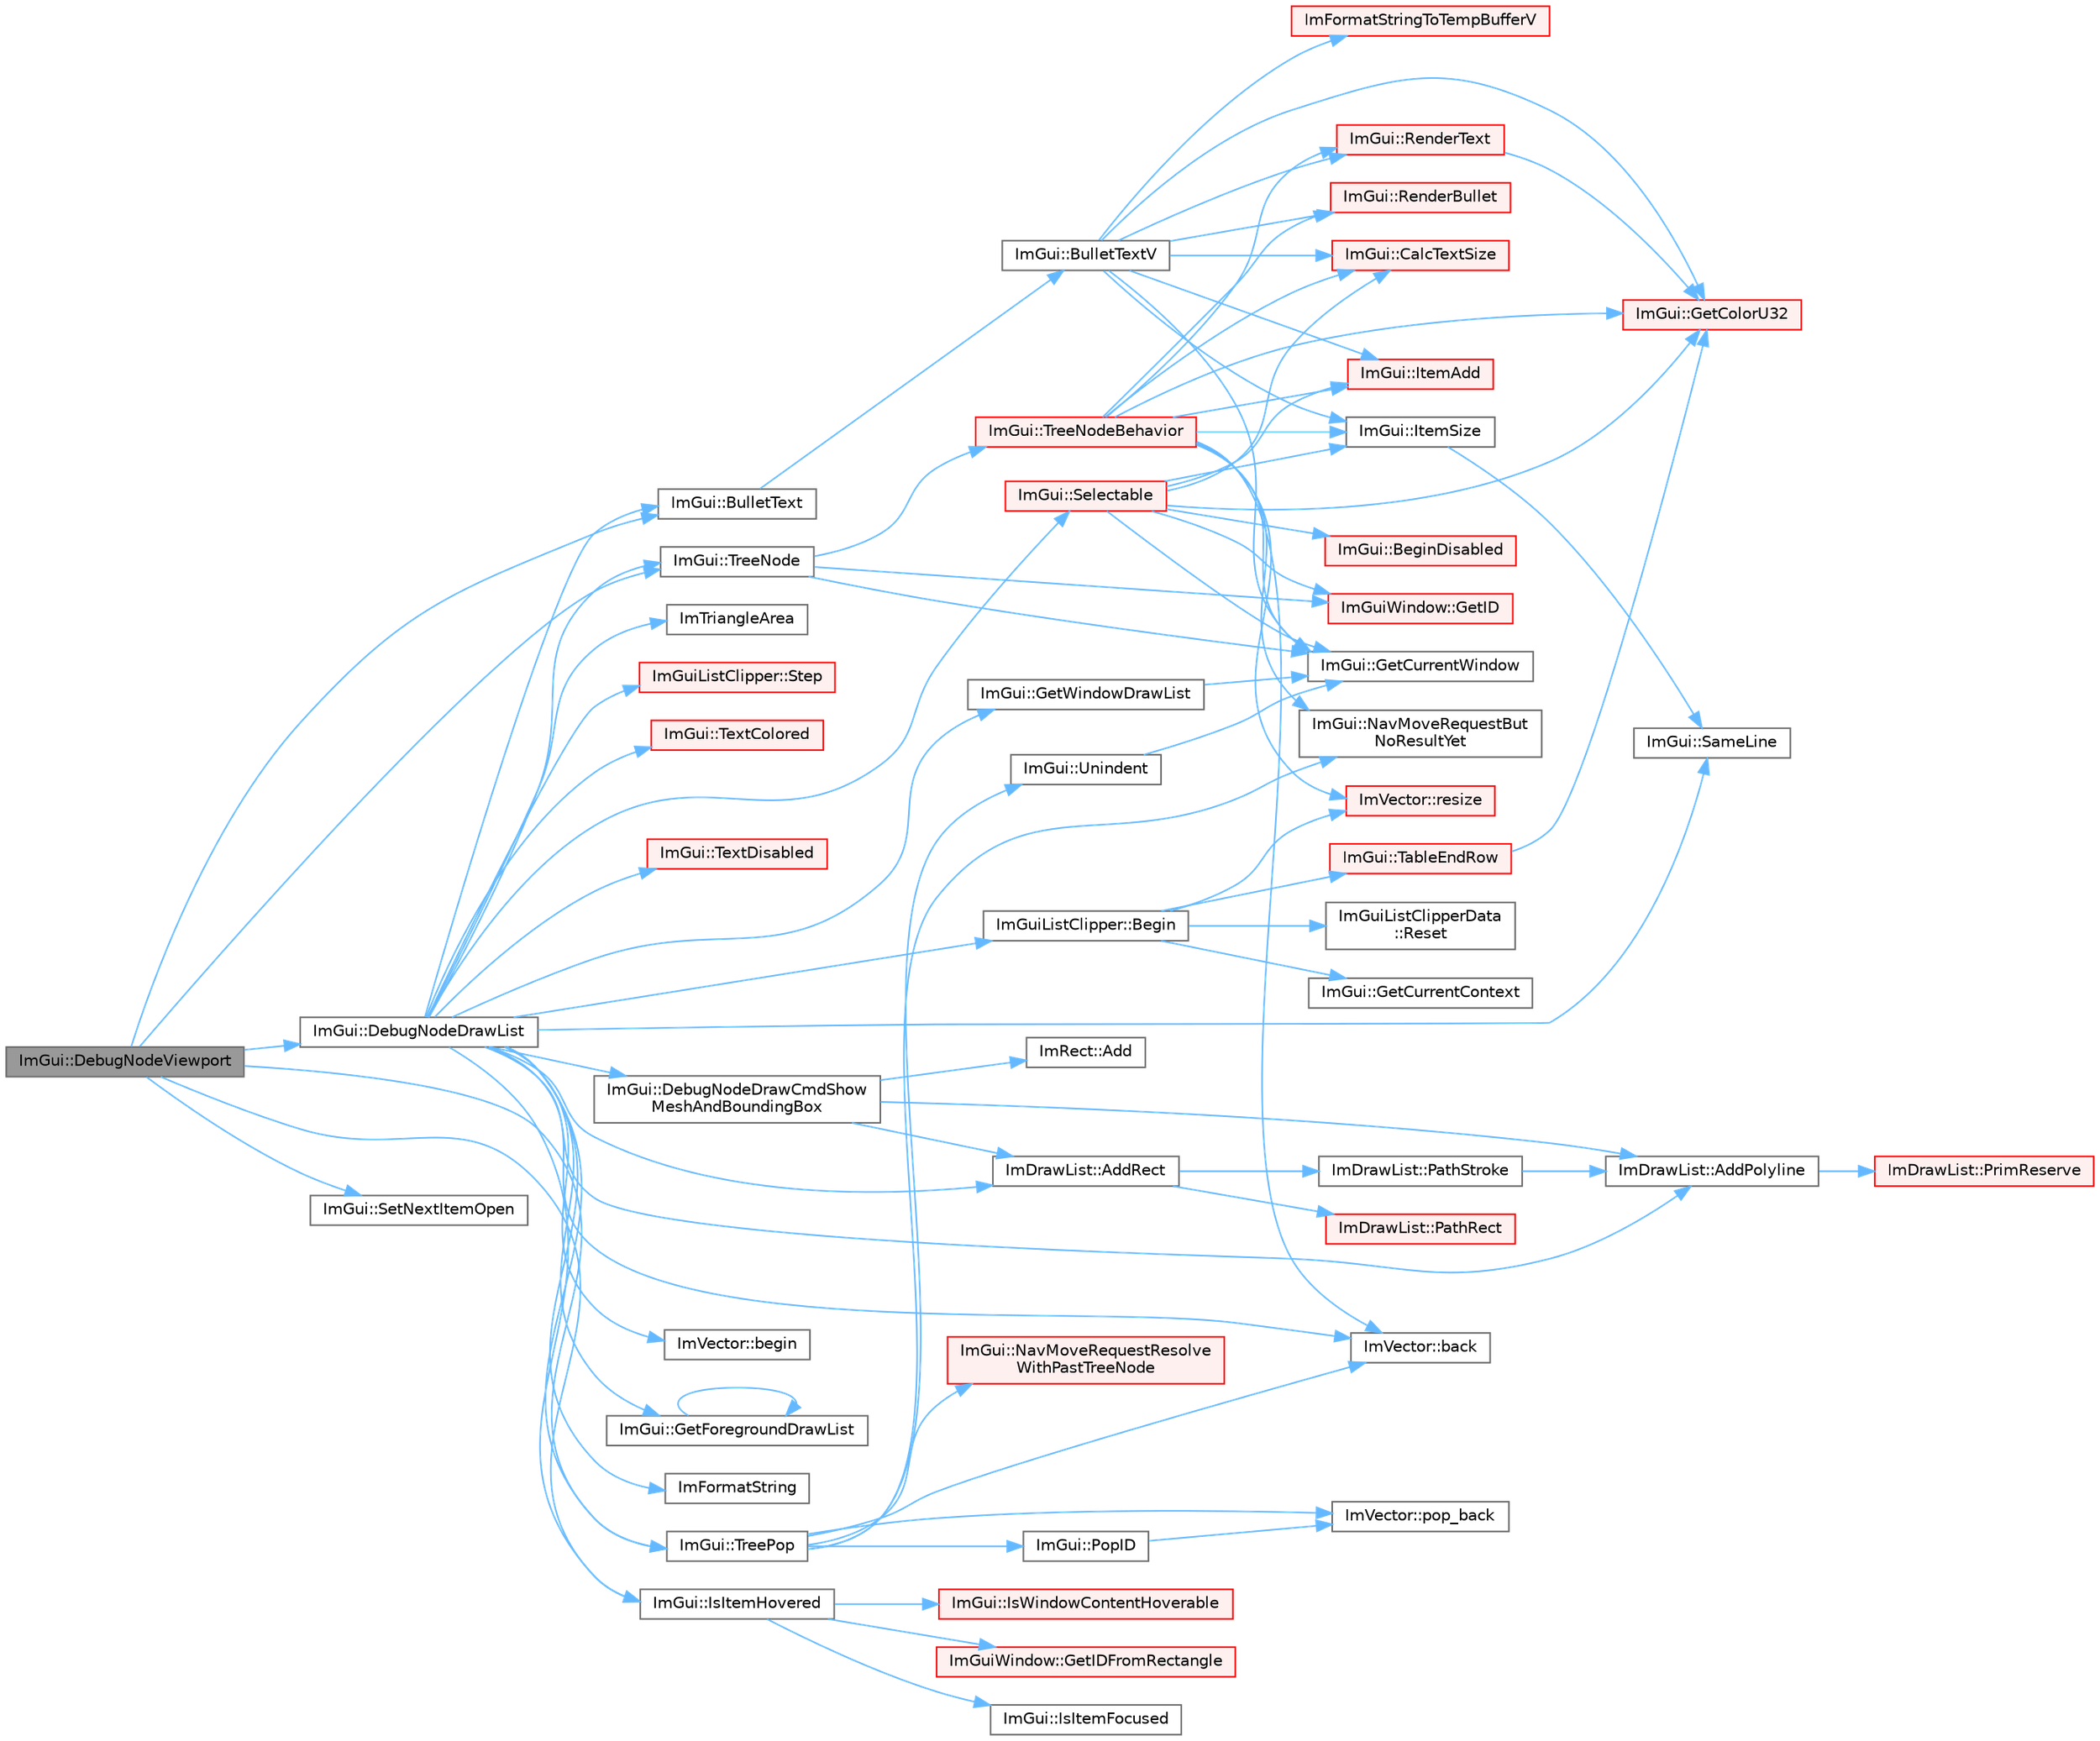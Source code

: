 digraph "ImGui::DebugNodeViewport"
{
 // LATEX_PDF_SIZE
  bgcolor="transparent";
  edge [fontname=Helvetica,fontsize=10,labelfontname=Helvetica,labelfontsize=10];
  node [fontname=Helvetica,fontsize=10,shape=box,height=0.2,width=0.4];
  rankdir="LR";
  Node1 [id="Node000001",label="ImGui::DebugNodeViewport",height=0.2,width=0.4,color="gray40", fillcolor="grey60", style="filled", fontcolor="black",tooltip=" "];
  Node1 -> Node2 [id="edge1_Node000001_Node000002",color="steelblue1",style="solid",tooltip=" "];
  Node2 [id="Node000002",label="ImGui::BulletText",height=0.2,width=0.4,color="grey40", fillcolor="white", style="filled",URL="$namespace_im_gui.html#af8d34d563b17c683943a0fa7bf5807bc",tooltip=" "];
  Node2 -> Node3 [id="edge2_Node000002_Node000003",color="steelblue1",style="solid",tooltip=" "];
  Node3 [id="Node000003",label="ImGui::BulletTextV",height=0.2,width=0.4,color="grey40", fillcolor="white", style="filled",URL="$namespace_im_gui.html#af8f4b5e96c745e205974857f9a584583",tooltip=" "];
  Node3 -> Node4 [id="edge3_Node000003_Node000004",color="steelblue1",style="solid",tooltip=" "];
  Node4 [id="Node000004",label="ImGui::CalcTextSize",height=0.2,width=0.4,color="red", fillcolor="#FFF0F0", style="filled",URL="$namespace_im_gui.html#a848b9db6cc4a186751c0ecebcaadc33b",tooltip=" "];
  Node3 -> Node9 [id="edge4_Node000003_Node000009",color="steelblue1",style="solid",tooltip=" "];
  Node9 [id="Node000009",label="ImGui::GetColorU32",height=0.2,width=0.4,color="red", fillcolor="#FFF0F0", style="filled",URL="$namespace_im_gui.html#a0de2d9bd347d9866511eb8d014e62556",tooltip=" "];
  Node3 -> Node11 [id="edge5_Node000003_Node000011",color="steelblue1",style="solid",tooltip=" "];
  Node11 [id="Node000011",label="ImGui::GetCurrentWindow",height=0.2,width=0.4,color="grey40", fillcolor="white", style="filled",URL="$namespace_im_gui.html#ac452417b5004ca16a814a72cff153526",tooltip=" "];
  Node3 -> Node12 [id="edge6_Node000003_Node000012",color="steelblue1",style="solid",tooltip=" "];
  Node12 [id="Node000012",label="ImFormatStringToTempBufferV",height=0.2,width=0.4,color="red", fillcolor="#FFF0F0", style="filled",URL="$imgui_8cpp.html#a7d2a77b9735185891f885970b1e54626",tooltip=" "];
  Node3 -> Node14 [id="edge7_Node000003_Node000014",color="steelblue1",style="solid",tooltip=" "];
  Node14 [id="Node000014",label="ImGui::ItemAdd",height=0.2,width=0.4,color="red", fillcolor="#FFF0F0", style="filled",URL="$namespace_im_gui.html#a5de8ecd4c80efdca1af7329a2a48121c",tooltip=" "];
  Node3 -> Node36 [id="edge8_Node000003_Node000036",color="steelblue1",style="solid",tooltip=" "];
  Node36 [id="Node000036",label="ImGui::ItemSize",height=0.2,width=0.4,color="grey40", fillcolor="white", style="filled",URL="$namespace_im_gui.html#aeeb1ec6ae6548173dbf813e7df538c48",tooltip=" "];
  Node36 -> Node37 [id="edge9_Node000036_Node000037",color="steelblue1",style="solid",tooltip=" "];
  Node37 [id="Node000037",label="ImGui::SameLine",height=0.2,width=0.4,color="grey40", fillcolor="white", style="filled",URL="$namespace_im_gui.html#a2991c91e94f3b77a0c3411f4f3aa348e",tooltip=" "];
  Node3 -> Node38 [id="edge10_Node000003_Node000038",color="steelblue1",style="solid",tooltip=" "];
  Node38 [id="Node000038",label="ImGui::RenderBullet",height=0.2,width=0.4,color="red", fillcolor="#FFF0F0", style="filled",URL="$namespace_im_gui.html#a46189f75b2e25d595f1e71060d2a2633",tooltip=" "];
  Node3 -> Node44 [id="edge11_Node000003_Node000044",color="steelblue1",style="solid",tooltip=" "];
  Node44 [id="Node000044",label="ImGui::RenderText",height=0.2,width=0.4,color="red", fillcolor="#FFF0F0", style="filled",URL="$namespace_im_gui.html#a9971ce57f2a288ac3a12df886c5550d1",tooltip=" "];
  Node44 -> Node9 [id="edge12_Node000044_Node000009",color="steelblue1",style="solid",tooltip=" "];
  Node1 -> Node50 [id="edge13_Node000001_Node000050",color="steelblue1",style="solid",tooltip=" "];
  Node50 [id="Node000050",label="ImGui::DebugNodeDrawList",height=0.2,width=0.4,color="grey40", fillcolor="white", style="filled",URL="$namespace_im_gui.html#af7b5e35566da44ac1ea8a7e1b9d9d574",tooltip=" "];
  Node50 -> Node19 [id="edge14_Node000050_Node000019",color="steelblue1",style="solid",tooltip=" "];
  Node19 [id="Node000019",label="ImDrawList::AddPolyline",height=0.2,width=0.4,color="grey40", fillcolor="white", style="filled",URL="$struct_im_draw_list.html#abc568847b1113e624456436bfab1b307",tooltip=" "];
  Node19 -> Node20 [id="edge15_Node000019_Node000020",color="steelblue1",style="solid",tooltip=" "];
  Node20 [id="Node000020",label="ImDrawList::PrimReserve",height=0.2,width=0.4,color="red", fillcolor="#FFF0F0", style="filled",URL="$struct_im_draw_list.html#a879aa38dbfb0344e3e023d65c002c7d7",tooltip=" "];
  Node50 -> Node23 [id="edge16_Node000050_Node000023",color="steelblue1",style="solid",tooltip=" "];
  Node23 [id="Node000023",label="ImDrawList::AddRect",height=0.2,width=0.4,color="grey40", fillcolor="white", style="filled",URL="$struct_im_draw_list.html#ad96f10a3e954fe0c5b7c96d4e205af7b",tooltip=" "];
  Node23 -> Node24 [id="edge17_Node000023_Node000024",color="steelblue1",style="solid",tooltip=" "];
  Node24 [id="Node000024",label="ImDrawList::PathRect",height=0.2,width=0.4,color="red", fillcolor="#FFF0F0", style="filled",URL="$struct_im_draw_list.html#a2251eb264ed8b17a253c409787375053",tooltip=" "];
  Node23 -> Node18 [id="edge18_Node000023_Node000018",color="steelblue1",style="solid",tooltip=" "];
  Node18 [id="Node000018",label="ImDrawList::PathStroke",height=0.2,width=0.4,color="grey40", fillcolor="white", style="filled",URL="$struct_im_draw_list.html#a60bf9040ef3d09b39c4ba8f5a2a68ae9",tooltip=" "];
  Node18 -> Node19 [id="edge19_Node000018_Node000019",color="steelblue1",style="solid",tooltip=" "];
  Node50 -> Node51 [id="edge20_Node000050_Node000051",color="steelblue1",style="solid",tooltip=" "];
  Node51 [id="Node000051",label="ImVector::back",height=0.2,width=0.4,color="grey40", fillcolor="white", style="filled",URL="$struct_im_vector.html#a2d80e87e81b1b01143c8d8be93e6fde1",tooltip=" "];
  Node50 -> Node52 [id="edge21_Node000050_Node000052",color="steelblue1",style="solid",tooltip=" "];
  Node52 [id="Node000052",label="ImGuiListClipper::Begin",height=0.2,width=0.4,color="grey40", fillcolor="white", style="filled",URL="$struct_im_gui_list_clipper.html#a746fbd724a41dbe88fef4875a2b1e9c7",tooltip=" "];
  Node52 -> Node53 [id="edge22_Node000052_Node000053",color="steelblue1",style="solid",tooltip=" "];
  Node53 [id="Node000053",label="ImGui::GetCurrentContext",height=0.2,width=0.4,color="grey40", fillcolor="white", style="filled",URL="$namespace_im_gui.html#af557a6de5538099a0f6047eb994bbf42",tooltip=" "];
  Node52 -> Node54 [id="edge23_Node000052_Node000054",color="steelblue1",style="solid",tooltip=" "];
  Node54 [id="Node000054",label="ImGuiListClipperData\l::Reset",height=0.2,width=0.4,color="grey40", fillcolor="white", style="filled",URL="$struct_im_gui_list_clipper_data.html#a2fd1f3adb3fda313acddc1203fec0d1c",tooltip=" "];
  Node52 -> Node55 [id="edge24_Node000052_Node000055",color="steelblue1",style="solid",tooltip=" "];
  Node55 [id="Node000055",label="ImVector::resize",height=0.2,width=0.4,color="red", fillcolor="#FFF0F0", style="filled",URL="$struct_im_vector.html#ac371dd62e56ae486b1a5038cf07eee56",tooltip=" "];
  Node52 -> Node58 [id="edge25_Node000052_Node000058",color="steelblue1",style="solid",tooltip=" "];
  Node58 [id="Node000058",label="ImGui::TableEndRow",height=0.2,width=0.4,color="red", fillcolor="#FFF0F0", style="filled",URL="$namespace_im_gui.html#a6bc4ce6f7ff9f8268473f5e538a1181f",tooltip=" "];
  Node58 -> Node9 [id="edge26_Node000058_Node000009",color="steelblue1",style="solid",tooltip=" "];
  Node50 -> Node68 [id="edge27_Node000050_Node000068",color="steelblue1",style="solid",tooltip=" "];
  Node68 [id="Node000068",label="ImVector::begin",height=0.2,width=0.4,color="grey40", fillcolor="white", style="filled",URL="$struct_im_vector.html#ab48ae48675fa779e29c9ae5892bb99f4",tooltip=" "];
  Node50 -> Node2 [id="edge28_Node000050_Node000002",color="steelblue1",style="solid",tooltip=" "];
  Node50 -> Node69 [id="edge29_Node000050_Node000069",color="steelblue1",style="solid",tooltip=" "];
  Node69 [id="Node000069",label="ImGui::DebugNodeDrawCmdShow\lMeshAndBoundingBox",height=0.2,width=0.4,color="grey40", fillcolor="white", style="filled",URL="$namespace_im_gui.html#a24c6abd61c6da9610cbfbb46c0db828b",tooltip=" "];
  Node69 -> Node70 [id="edge30_Node000069_Node000070",color="steelblue1",style="solid",tooltip=" "];
  Node70 [id="Node000070",label="ImRect::Add",height=0.2,width=0.4,color="grey40", fillcolor="white", style="filled",URL="$struct_im_rect.html#a68996cb6b16a023f0a051981cd5be89e",tooltip=" "];
  Node69 -> Node19 [id="edge31_Node000069_Node000019",color="steelblue1",style="solid",tooltip=" "];
  Node69 -> Node23 [id="edge32_Node000069_Node000023",color="steelblue1",style="solid",tooltip=" "];
  Node50 -> Node29 [id="edge33_Node000050_Node000029",color="steelblue1",style="solid",tooltip=" "];
  Node29 [id="Node000029",label="ImGui::GetForegroundDrawList",height=0.2,width=0.4,color="grey40", fillcolor="white", style="filled",URL="$namespace_im_gui.html#a718d48e3636f9df63e4820d0fef34e78",tooltip=" "];
  Node29 -> Node29 [id="edge34_Node000029_Node000029",color="steelblue1",style="solid",tooltip=" "];
  Node50 -> Node71 [id="edge35_Node000050_Node000071",color="steelblue1",style="solid",tooltip=" "];
  Node71 [id="Node000071",label="ImGui::GetWindowDrawList",height=0.2,width=0.4,color="grey40", fillcolor="white", style="filled",URL="$namespace_im_gui.html#aa100c22a9feafe843fa12c66590cbda0",tooltip=" "];
  Node71 -> Node11 [id="edge36_Node000071_Node000011",color="steelblue1",style="solid",tooltip=" "];
  Node50 -> Node72 [id="edge37_Node000050_Node000072",color="steelblue1",style="solid",tooltip=" "];
  Node72 [id="Node000072",label="ImFormatString",height=0.2,width=0.4,color="grey40", fillcolor="white", style="filled",URL="$imgui_8cpp.html#a75ccaf7d676b1f567ba888ae42ac3809",tooltip=" "];
  Node50 -> Node73 [id="edge38_Node000050_Node000073",color="steelblue1",style="solid",tooltip=" "];
  Node73 [id="Node000073",label="ImTriangleArea",height=0.2,width=0.4,color="grey40", fillcolor="white", style="filled",URL="$imgui__internal_8h.html#ae4a958d172c455e95e879485c7758316",tooltip=" "];
  Node50 -> Node74 [id="edge39_Node000050_Node000074",color="steelblue1",style="solid",tooltip=" "];
  Node74 [id="Node000074",label="ImGui::IsItemHovered",height=0.2,width=0.4,color="grey40", fillcolor="white", style="filled",URL="$namespace_im_gui.html#ac9a400eff3a9561d95e80486c52a660b",tooltip=" "];
  Node74 -> Node75 [id="edge40_Node000074_Node000075",color="steelblue1",style="solid",tooltip=" "];
  Node75 [id="Node000075",label="ImGuiWindow::GetIDFromRectangle",height=0.2,width=0.4,color="red", fillcolor="#FFF0F0", style="filled",URL="$struct_im_gui_window.html#a44931b6e73248930490d2c89377a8233",tooltip=" "];
  Node74 -> Node78 [id="edge41_Node000074_Node000078",color="steelblue1",style="solid",tooltip=" "];
  Node78 [id="Node000078",label="ImGui::IsItemFocused",height=0.2,width=0.4,color="grey40", fillcolor="white", style="filled",URL="$namespace_im_gui.html#add3290865a67327258c3a32b695adb28",tooltip=" "];
  Node74 -> Node79 [id="edge42_Node000074_Node000079",color="steelblue1",style="solid",tooltip=" "];
  Node79 [id="Node000079",label="ImGui::IsWindowContentHoverable",height=0.2,width=0.4,color="red", fillcolor="#FFF0F0", style="filled",URL="$namespace_im_gui.html#ab3095c274afa3c3d73e1d5cae190f469",tooltip=" "];
  Node50 -> Node37 [id="edge43_Node000050_Node000037",color="steelblue1",style="solid",tooltip=" "];
  Node50 -> Node81 [id="edge44_Node000050_Node000081",color="steelblue1",style="solid",tooltip=" "];
  Node81 [id="Node000081",label="ImGui::Selectable",height=0.2,width=0.4,color="red", fillcolor="#FFF0F0", style="filled",URL="$namespace_im_gui.html#af98575238bda183a523df19fb447af60",tooltip=" "];
  Node81 -> Node82 [id="edge45_Node000081_Node000082",color="steelblue1",style="solid",tooltip=" "];
  Node82 [id="Node000082",label="ImGui::BeginDisabled",height=0.2,width=0.4,color="red", fillcolor="#FFF0F0", style="filled",URL="$namespace_im_gui.html#ae90e9a26f01d0d45f6bf7ca720d170d1",tooltip=" "];
  Node81 -> Node4 [id="edge46_Node000081_Node000004",color="steelblue1",style="solid",tooltip=" "];
  Node81 -> Node9 [id="edge47_Node000081_Node000009",color="steelblue1",style="solid",tooltip=" "];
  Node81 -> Node11 [id="edge48_Node000081_Node000011",color="steelblue1",style="solid",tooltip=" "];
  Node81 -> Node104 [id="edge49_Node000081_Node000104",color="steelblue1",style="solid",tooltip=" "];
  Node104 [id="Node000104",label="ImGuiWindow::GetID",height=0.2,width=0.4,color="red", fillcolor="#FFF0F0", style="filled",URL="$struct_im_gui_window.html#a66400a63bc0b54d7d29e08d1b1b1a42b",tooltip=" "];
  Node81 -> Node14 [id="edge50_Node000081_Node000014",color="steelblue1",style="solid",tooltip=" "];
  Node81 -> Node36 [id="edge51_Node000081_Node000036",color="steelblue1",style="solid",tooltip=" "];
  Node50 -> Node123 [id="edge52_Node000050_Node000123",color="steelblue1",style="solid",tooltip=" "];
  Node123 [id="Node000123",label="ImGuiListClipper::Step",height=0.2,width=0.4,color="red", fillcolor="#FFF0F0", style="filled",URL="$struct_im_gui_list_clipper.html#ac3e115812c3c4e5a39578a7aa955379a",tooltip=" "];
  Node50 -> Node125 [id="edge53_Node000050_Node000125",color="steelblue1",style="solid",tooltip=" "];
  Node125 [id="Node000125",label="ImGui::TextColored",height=0.2,width=0.4,color="red", fillcolor="#FFF0F0", style="filled",URL="$namespace_im_gui.html#a36ab8fcad68b26863d6e910755de04c2",tooltip=" "];
  Node50 -> Node136 [id="edge54_Node000050_Node000136",color="steelblue1",style="solid",tooltip=" "];
  Node136 [id="Node000136",label="ImGui::TextDisabled",height=0.2,width=0.4,color="red", fillcolor="#FFF0F0", style="filled",URL="$namespace_im_gui.html#aa96bf14c5fa288e106820aeb4ba7fcb6",tooltip=" "];
  Node50 -> Node138 [id="edge55_Node000050_Node000138",color="steelblue1",style="solid",tooltip=" "];
  Node138 [id="Node000138",label="ImGui::TreeNode",height=0.2,width=0.4,color="grey40", fillcolor="white", style="filled",URL="$namespace_im_gui.html#a4dff507ce8bbe0da9556bb50b1e60d7f",tooltip=" "];
  Node138 -> Node11 [id="edge56_Node000138_Node000011",color="steelblue1",style="solid",tooltip=" "];
  Node138 -> Node104 [id="edge57_Node000138_Node000104",color="steelblue1",style="solid",tooltip=" "];
  Node138 -> Node139 [id="edge58_Node000138_Node000139",color="steelblue1",style="solid",tooltip=" "];
  Node139 [id="Node000139",label="ImGui::TreeNodeBehavior",height=0.2,width=0.4,color="red", fillcolor="#FFF0F0", style="filled",URL="$namespace_im_gui.html#a918eabf70d288e93b2519ee1eac2c0b4",tooltip=" "];
  Node139 -> Node51 [id="edge59_Node000139_Node000051",color="steelblue1",style="solid",tooltip=" "];
  Node139 -> Node4 [id="edge60_Node000139_Node000004",color="steelblue1",style="solid",tooltip=" "];
  Node139 -> Node9 [id="edge61_Node000139_Node000009",color="steelblue1",style="solid",tooltip=" "];
  Node139 -> Node11 [id="edge62_Node000139_Node000011",color="steelblue1",style="solid",tooltip=" "];
  Node139 -> Node14 [id="edge63_Node000139_Node000014",color="steelblue1",style="solid",tooltip=" "];
  Node139 -> Node36 [id="edge64_Node000139_Node000036",color="steelblue1",style="solid",tooltip=" "];
  Node139 -> Node141 [id="edge65_Node000139_Node000141",color="steelblue1",style="solid",tooltip=" "];
  Node141 [id="Node000141",label="ImGui::NavMoveRequestBut\lNoResultYet",height=0.2,width=0.4,color="grey40", fillcolor="white", style="filled",URL="$namespace_im_gui.html#a3fab98556d11690efd4f7f2fde94968e",tooltip=" "];
  Node139 -> Node38 [id="edge66_Node000139_Node000038",color="steelblue1",style="solid",tooltip=" "];
  Node139 -> Node44 [id="edge67_Node000139_Node000044",color="steelblue1",style="solid",tooltip=" "];
  Node139 -> Node55 [id="edge68_Node000139_Node000055",color="steelblue1",style="solid",tooltip=" "];
  Node50 -> Node152 [id="edge69_Node000050_Node000152",color="steelblue1",style="solid",tooltip=" "];
  Node152 [id="Node000152",label="ImGui::TreePop",height=0.2,width=0.4,color="grey40", fillcolor="white", style="filled",URL="$namespace_im_gui.html#a41ecf265e5f678c78fc9c30b3cf2077f",tooltip=" "];
  Node152 -> Node51 [id="edge70_Node000152_Node000051",color="steelblue1",style="solid",tooltip=" "];
  Node152 -> Node141 [id="edge71_Node000152_Node000141",color="steelblue1",style="solid",tooltip=" "];
  Node152 -> Node153 [id="edge72_Node000152_Node000153",color="steelblue1",style="solid",tooltip=" "];
  Node153 [id="Node000153",label="ImGui::NavMoveRequestResolve\lWithPastTreeNode",height=0.2,width=0.4,color="red", fillcolor="#FFF0F0", style="filled",URL="$namespace_im_gui.html#a9ebf95a721cb807d9ee19724f73ed29f",tooltip=" "];
  Node152 -> Node103 [id="edge73_Node000152_Node000103",color="steelblue1",style="solid",tooltip=" "];
  Node103 [id="Node000103",label="ImVector::pop_back",height=0.2,width=0.4,color="grey40", fillcolor="white", style="filled",URL="$struct_im_vector.html#a3db7ce62d3c429effdb893fbf7148c1c",tooltip=" "];
  Node152 -> Node154 [id="edge74_Node000152_Node000154",color="steelblue1",style="solid",tooltip=" "];
  Node154 [id="Node000154",label="ImGui::PopID",height=0.2,width=0.4,color="grey40", fillcolor="white", style="filled",URL="$namespace_im_gui.html#aba0b2d8f890a5d435ae43d0c4a2d4dd1",tooltip=" "];
  Node154 -> Node103 [id="edge75_Node000154_Node000103",color="steelblue1",style="solid",tooltip=" "];
  Node152 -> Node155 [id="edge76_Node000152_Node000155",color="steelblue1",style="solid",tooltip=" "];
  Node155 [id="Node000155",label="ImGui::Unindent",height=0.2,width=0.4,color="grey40", fillcolor="white", style="filled",URL="$namespace_im_gui.html#ad577d36753634c9bbdc3750b0e5217f5",tooltip=" "];
  Node155 -> Node11 [id="edge77_Node000155_Node000011",color="steelblue1",style="solid",tooltip=" "];
  Node1 -> Node74 [id="edge78_Node000001_Node000074",color="steelblue1",style="solid",tooltip=" "];
  Node1 -> Node156 [id="edge79_Node000001_Node000156",color="steelblue1",style="solid",tooltip=" "];
  Node156 [id="Node000156",label="ImGui::SetNextItemOpen",height=0.2,width=0.4,color="grey40", fillcolor="white", style="filled",URL="$namespace_im_gui.html#a4a90137256a3ce852e726cb65d55b627",tooltip=" "];
  Node1 -> Node138 [id="edge80_Node000001_Node000138",color="steelblue1",style="solid",tooltip=" "];
  Node1 -> Node152 [id="edge81_Node000001_Node000152",color="steelblue1",style="solid",tooltip=" "];
}
